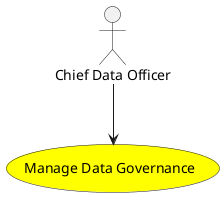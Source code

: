 @startuml


usecase "Manage Data Governance" as ManageDataGovernance #yellow

Actor "Chief Data Officer" as ChiefDataOfficer

ChiefDataOfficer --> ManageDataGovernance











@enduml
